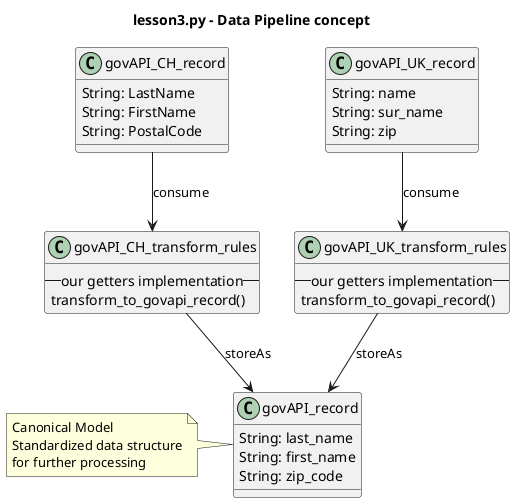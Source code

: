 @startuml
title lesson3.py - Data Pipeline concept


class govAPI_CH_record {
   String: LastName
   String: FirstName
   String: PostalCode
}

class govAPI_CH_transform_rules {
   -- our getters implementation --
    transform_to_govapi_record()
}

class govAPI_UK_record {
   String: name
   String: sur_name
   String: zip
}

class govAPI_UK_transform_rules {
   -- our getters implementation --
   transform_to_govapi_record()
}

class govAPI_record {
    String: last_name
    String: first_name
    String: zip_code
}
note left of govAPI_record
 Canonical Model
 Standardized data structure
 for further processing
end note


govAPI_CH_record --> govAPI_CH_transform_rules: consume
govAPI_UK_record --> govAPI_UK_transform_rules: consume
govAPI_CH_transform_rules --> govAPI_record: storeAs
govAPI_UK_transform_rules --> govAPI_record: storeAs


@enduml